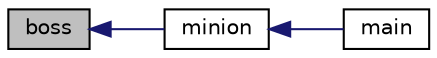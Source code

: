 digraph "boss"
{
  edge [fontname="Helvetica",fontsize="10",labelfontname="Helvetica",labelfontsize="10"];
  node [fontname="Helvetica",fontsize="10",shape=record];
  rankdir="LR";
  Node1 [label="boss",height=0.2,width=0.4,color="black", fillcolor="grey75", style="filled", fontcolor="black"];
  Node1 -> Node2 [dir="back",color="midnightblue",fontsize="10",style="solid",fontname="Helvetica"];
  Node2 [label="minion",height=0.2,width=0.4,color="black", fillcolor="white", style="filled",URL="$_project__1_8cpp.html#aec7344e6bc4475b1e9589e1a98019e23"];
  Node2 -> Node3 [dir="back",color="midnightblue",fontsize="10",style="solid",fontname="Helvetica"];
  Node3 [label="main",height=0.2,width=0.4,color="black", fillcolor="white", style="filled",URL="$_project__1_8cpp.html#a3c04138a5bfe5d72780bb7e82a18e627"];
}
